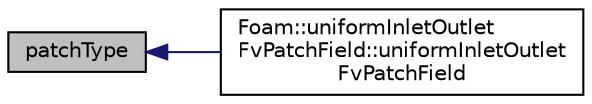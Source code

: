 digraph "patchType"
{
  bgcolor="transparent";
  edge [fontname="Helvetica",fontsize="10",labelfontname="Helvetica",labelfontsize="10"];
  node [fontname="Helvetica",fontsize="10",shape=record];
  rankdir="LR";
  Node1 [label="patchType",height=0.2,width=0.4,color="black", fillcolor="grey75", style="filled", fontcolor="black"];
  Node1 -> Node2 [dir="back",color="midnightblue",fontsize="10",style="solid",fontname="Helvetica"];
  Node2 [label="Foam::uniformInletOutlet\lFvPatchField::uniformInletOutlet\lFvPatchField",height=0.2,width=0.4,color="black",URL="$a02751.html#ae430c45987a573253683ae69df4b56b3",tooltip="Construct by mapping given uniformInletOutletFvPatchField. "];
}
